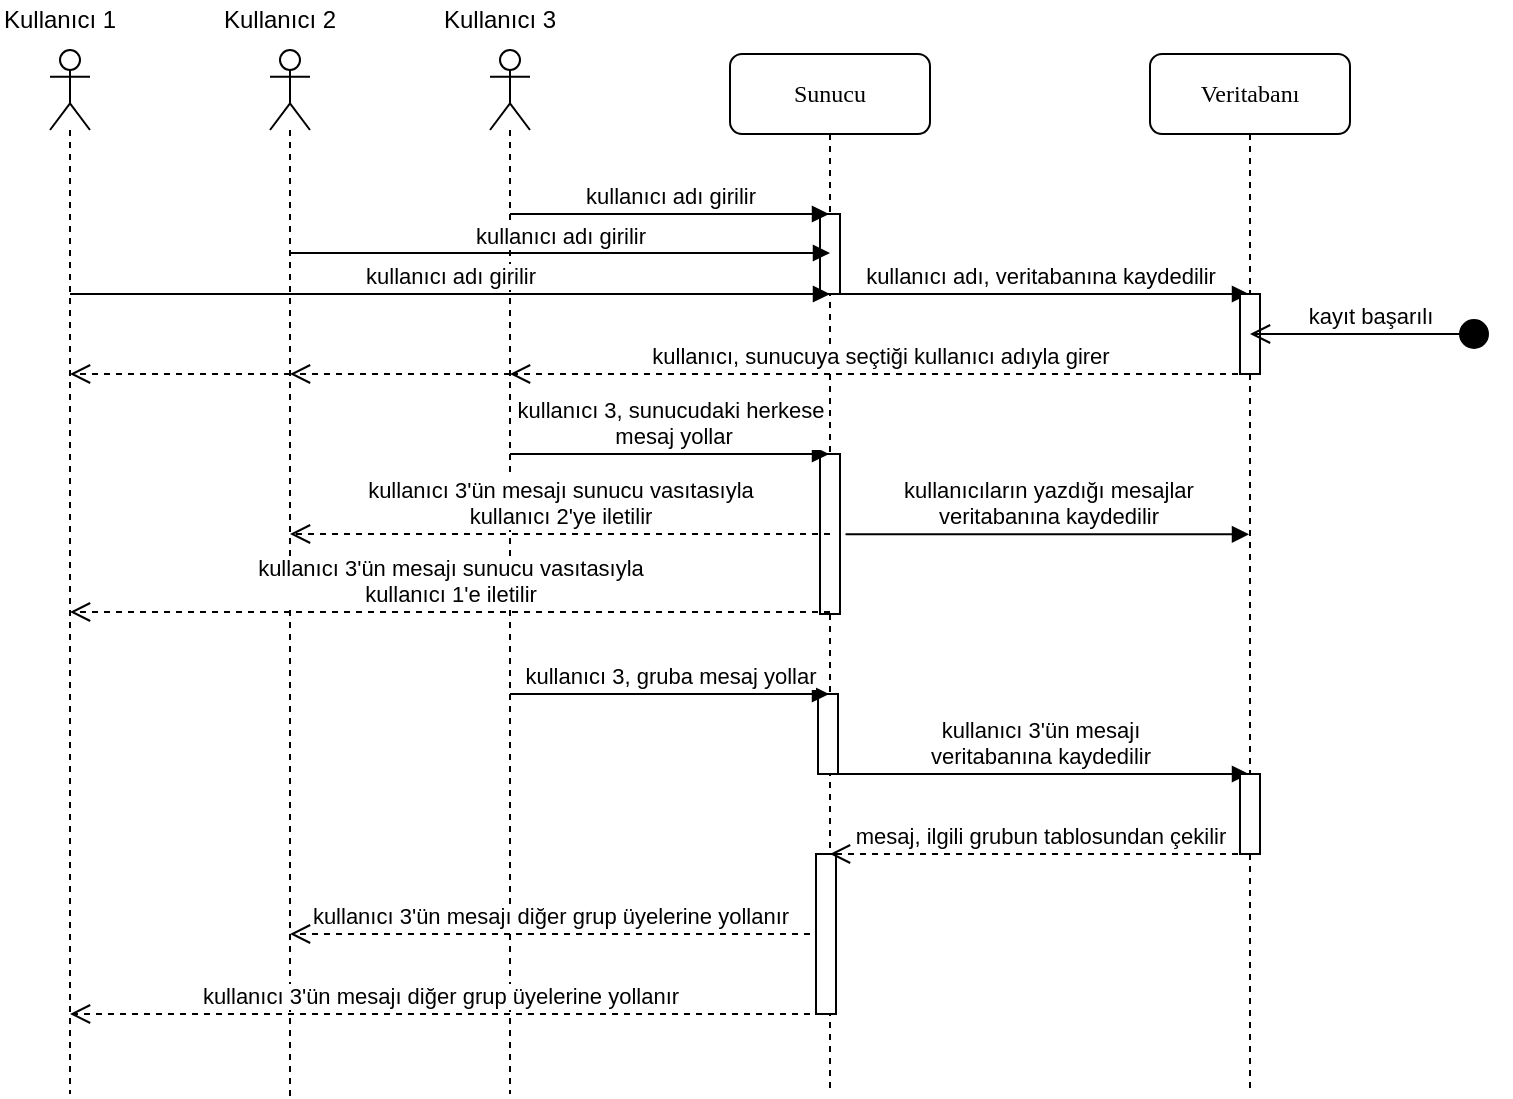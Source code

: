 <mxfile version="10.6.0" type="device"><diagram name="Page-1" id="13e1069c-82ec-6db2-03f1-153e76fe0fe0"><mxGraphModel dx="1114" dy="629" grid="1" gridSize="10" guides="1" tooltips="1" connect="1" arrows="1" fold="1" page="1" pageScale="1" pageWidth="1100" pageHeight="850" background="#ffffff" math="0" shadow="0"><root><mxCell id="0"/><mxCell id="1" parent="0"/><mxCell id="7baba1c4bc27f4b0-2" value="Sunucu" style="shape=umlLifeline;perimeter=lifelinePerimeter;whiteSpace=wrap;html=1;container=1;collapsible=0;recursiveResize=0;outlineConnect=0;rounded=1;shadow=0;comic=0;labelBackgroundColor=none;strokeColor=#000000;strokeWidth=1;fillColor=#FFFFFF;fontFamily=Verdana;fontSize=12;fontColor=#000000;align=center;" parent="1" vertex="1"><mxGeometry x="520" y="80" width="100" height="520" as="geometry"/></mxCell><mxCell id="zQtG4s2aCnLvwvXSyScD-61" value="" style="html=1;points=[];perimeter=orthogonalPerimeter;" vertex="1" parent="7baba1c4bc27f4b0-2"><mxGeometry x="45" y="80" width="10" height="40" as="geometry"/></mxCell><mxCell id="zQtG4s2aCnLvwvXSyScD-62" value="kullanıcı adı, veritabanına kaydedilir" style="html=1;verticalAlign=bottom;endArrow=block;" edge="1" parent="7baba1c4bc27f4b0-2" target="7baba1c4bc27f4b0-3"><mxGeometry width="80" relative="1" as="geometry"><mxPoint x="50" y="120" as="sourcePoint"/><mxPoint x="130" y="120" as="targetPoint"/></mxGeometry></mxCell><mxCell id="zQtG4s2aCnLvwvXSyScD-72" value="" style="html=1;points=[];perimeter=orthogonalPerimeter;" vertex="1" parent="7baba1c4bc27f4b0-2"><mxGeometry x="45" y="200" width="10" height="80" as="geometry"/></mxCell><mxCell id="zQtG4s2aCnLvwvXSyScD-85" value="" style="html=1;points=[];perimeter=orthogonalPerimeter;" vertex="1" parent="7baba1c4bc27f4b0-2"><mxGeometry x="44" y="320" width="10" height="40" as="geometry"/></mxCell><mxCell id="zQtG4s2aCnLvwvXSyScD-86" value="kullanıcı 3'ün mesajı &lt;br&gt;veritabanına kaydedilir&lt;br&gt;" style="html=1;verticalAlign=bottom;endArrow=block;" edge="1" parent="7baba1c4bc27f4b0-2" target="7baba1c4bc27f4b0-3"><mxGeometry width="80" relative="1" as="geometry"><mxPoint x="50" y="360" as="sourcePoint"/><mxPoint x="130" y="360" as="targetPoint"/></mxGeometry></mxCell><mxCell id="zQtG4s2aCnLvwvXSyScD-101" value="" style="html=1;points=[];perimeter=orthogonalPerimeter;" vertex="1" parent="7baba1c4bc27f4b0-2"><mxGeometry x="43" y="400" width="10" height="80" as="geometry"/></mxCell><mxCell id="7baba1c4bc27f4b0-3" value="Veritabanı" style="shape=umlLifeline;perimeter=lifelinePerimeter;whiteSpace=wrap;html=1;container=1;collapsible=0;recursiveResize=0;outlineConnect=0;rounded=1;shadow=0;comic=0;labelBackgroundColor=none;strokeColor=#000000;strokeWidth=1;fillColor=#FFFFFF;fontFamily=Verdana;fontSize=12;fontColor=#000000;align=center;" parent="1" vertex="1"><mxGeometry x="730" y="80" width="100" height="520" as="geometry"/></mxCell><mxCell id="zQtG4s2aCnLvwvXSyScD-63" value="" style="html=1;points=[];perimeter=orthogonalPerimeter;" vertex="1" parent="7baba1c4bc27f4b0-3"><mxGeometry x="45" y="120" width="10" height="40" as="geometry"/></mxCell><mxCell id="zQtG4s2aCnLvwvXSyScD-88" value="" style="html=1;points=[];perimeter=orthogonalPerimeter;" vertex="1" parent="7baba1c4bc27f4b0-3"><mxGeometry x="45" y="360" width="10" height="40" as="geometry"/></mxCell><mxCell id="zQtG4s2aCnLvwvXSyScD-10" value="" style="shape=umlLifeline;participant=umlActor;perimeter=lifelinePerimeter;whiteSpace=wrap;html=1;container=1;collapsible=0;recursiveResize=0;verticalAlign=top;spacingTop=36;labelBackgroundColor=#ffffff;outlineConnect=0;" vertex="1" parent="1"><mxGeometry x="180" y="78" width="20" height="522" as="geometry"/></mxCell><mxCell id="zQtG4s2aCnLvwvXSyScD-44" value="" style="shape=umlLifeline;participant=umlActor;perimeter=lifelinePerimeter;whiteSpace=wrap;html=1;container=1;collapsible=0;recursiveResize=0;verticalAlign=top;spacingTop=36;labelBackgroundColor=#ffffff;outlineConnect=0;" vertex="1" parent="1"><mxGeometry x="290" y="78" width="20" height="523" as="geometry"/></mxCell><mxCell id="zQtG4s2aCnLvwvXSyScD-58" value="" style="shape=umlLifeline;participant=umlActor;perimeter=lifelinePerimeter;whiteSpace=wrap;html=1;container=1;collapsible=0;recursiveResize=0;verticalAlign=top;spacingTop=36;labelBackgroundColor=#ffffff;outlineConnect=0;" vertex="1" parent="1"><mxGeometry x="400" y="78" width="20" height="522" as="geometry"/></mxCell><mxCell id="zQtG4s2aCnLvwvXSyScD-60" value="kullanıcı adı girilir" style="html=1;verticalAlign=bottom;endArrow=block;" edge="1" parent="zQtG4s2aCnLvwvXSyScD-58" target="7baba1c4bc27f4b0-2"><mxGeometry width="80" relative="1" as="geometry"><mxPoint x="10" y="82" as="sourcePoint"/><mxPoint x="90" y="82" as="targetPoint"/></mxGeometry></mxCell><mxCell id="zQtG4s2aCnLvwvXSyScD-71" value="kullanıcı 3, sunucudaki herkese&lt;br&gt;&amp;nbsp;mesaj yollar" style="html=1;verticalAlign=bottom;endArrow=block;" edge="1" parent="zQtG4s2aCnLvwvXSyScD-58" target="7baba1c4bc27f4b0-2"><mxGeometry width="80" relative="1" as="geometry"><mxPoint x="10" y="202" as="sourcePoint"/><mxPoint x="90" y="202" as="targetPoint"/></mxGeometry></mxCell><mxCell id="zQtG4s2aCnLvwvXSyScD-84" value="kullanıcı 3, gruba mesaj yollar" style="html=1;verticalAlign=bottom;endArrow=block;" edge="1" parent="zQtG4s2aCnLvwvXSyScD-58" target="7baba1c4bc27f4b0-2"><mxGeometry width="80" relative="1" as="geometry"><mxPoint x="10" y="322" as="sourcePoint"/><mxPoint x="90" y="322" as="targetPoint"/></mxGeometry></mxCell><mxCell id="zQtG4s2aCnLvwvXSyScD-65" value="kullanıcı, sunucuya seçtiği kullanıcı adıyla girer&lt;br&gt;" style="html=1;verticalAlign=bottom;endArrow=open;dashed=1;endSize=8;" edge="1" parent="1" target="zQtG4s2aCnLvwvXSyScD-58"><mxGeometry relative="1" as="geometry"><mxPoint x="780" y="240" as="sourcePoint"/><mxPoint x="700" y="240" as="targetPoint"/></mxGeometry></mxCell><mxCell id="zQtG4s2aCnLvwvXSyScD-66" value="kullanıcı adı girilir" style="html=1;verticalAlign=bottom;endArrow=block;" edge="1" parent="1" source="zQtG4s2aCnLvwvXSyScD-44"><mxGeometry width="80" relative="1" as="geometry"><mxPoint x="410.5" y="179.5" as="sourcePoint"/><mxPoint x="570" y="179.5" as="targetPoint"/></mxGeometry></mxCell><mxCell id="zQtG4s2aCnLvwvXSyScD-67" value="kullanıcı adı girilir" style="html=1;verticalAlign=bottom;endArrow=block;entryX=0.5;entryY=1;entryDx=0;entryDy=0;entryPerimeter=0;" edge="1" parent="1" source="zQtG4s2aCnLvwvXSyScD-10" target="zQtG4s2aCnLvwvXSyScD-61"><mxGeometry width="80" relative="1" as="geometry"><mxPoint x="309.324" y="189.5" as="sourcePoint"/><mxPoint x="580.0" y="189.5" as="targetPoint"/></mxGeometry></mxCell><mxCell id="zQtG4s2aCnLvwvXSyScD-68" value="" style="html=1;verticalAlign=bottom;endArrow=open;dashed=1;endSize=8;" edge="1" parent="1" target="zQtG4s2aCnLvwvXSyScD-44"><mxGeometry relative="1" as="geometry"><mxPoint x="410" y="240" as="sourcePoint"/><mxPoint x="330" y="240" as="targetPoint"/></mxGeometry></mxCell><mxCell id="zQtG4s2aCnLvwvXSyScD-69" value="" style="html=1;verticalAlign=bottom;endArrow=open;dashed=1;endSize=8;" edge="1" parent="1"><mxGeometry x="-0.273" y="80" relative="1" as="geometry"><mxPoint x="300" y="240" as="sourcePoint"/><mxPoint x="190" y="240" as="targetPoint"/><mxPoint as="offset"/></mxGeometry></mxCell><mxCell id="zQtG4s2aCnLvwvXSyScD-74" value="Kullanıcı 1" style="text;html=1;resizable=0;points=[];autosize=1;align=left;verticalAlign=top;spacingTop=-4;" vertex="1" parent="1"><mxGeometry x="155" y="53" width="70" height="10" as="geometry"/></mxCell><mxCell id="zQtG4s2aCnLvwvXSyScD-75" value="Kullanıcı 2" style="text;html=1;resizable=0;points=[];autosize=1;align=left;verticalAlign=top;spacingTop=-4;" vertex="1" parent="1"><mxGeometry x="265" y="53" width="70" height="10" as="geometry"/></mxCell><mxCell id="zQtG4s2aCnLvwvXSyScD-76" value="Kullanıcı 3&lt;br&gt;" style="text;html=1;resizable=0;points=[];autosize=1;align=left;verticalAlign=top;spacingTop=-4;" vertex="1" parent="1"><mxGeometry x="375" y="53" width="70" height="10" as="geometry"/></mxCell><mxCell id="zQtG4s2aCnLvwvXSyScD-82" value="kullanıcı 3'ün mesajı sunucu vasıtasıyla &lt;br&gt;kullanıcı 2'ye iletilir" style="html=1;verticalAlign=bottom;endArrow=open;dashed=1;endSize=8;" edge="1" parent="1" target="zQtG4s2aCnLvwvXSyScD-44"><mxGeometry relative="1" as="geometry"><mxPoint x="570" y="320" as="sourcePoint"/><mxPoint x="490" y="320" as="targetPoint"/></mxGeometry></mxCell><mxCell id="zQtG4s2aCnLvwvXSyScD-83" value="kullanıcı 3'ün mesajı sunucu vasıtasıyla &lt;br&gt;kullanıcı 1'e iletilir" style="html=1;verticalAlign=bottom;endArrow=open;dashed=1;endSize=8;" edge="1" parent="1" target="zQtG4s2aCnLvwvXSyScD-10"><mxGeometry relative="1" as="geometry"><mxPoint x="570" y="359" as="sourcePoint"/><mxPoint x="309.824" y="359" as="targetPoint"/></mxGeometry></mxCell><mxCell id="zQtG4s2aCnLvwvXSyScD-99" value="mesaj, ilgili grubun tablosundan çekilir" style="html=1;verticalAlign=bottom;endArrow=open;dashed=1;endSize=8;" edge="1" parent="1" target="7baba1c4bc27f4b0-2"><mxGeometry relative="1" as="geometry"><mxPoint x="780" y="480" as="sourcePoint"/><mxPoint x="560" y="480" as="targetPoint"/></mxGeometry></mxCell><mxCell id="zQtG4s2aCnLvwvXSyScD-102" value="kullanıcı 3'ün mesajı diğer grup üyelerine yollanır" style="html=1;verticalAlign=bottom;endArrow=open;dashed=1;endSize=8;" edge="1" parent="1" target="zQtG4s2aCnLvwvXSyScD-44"><mxGeometry relative="1" as="geometry"><mxPoint x="560" y="520" as="sourcePoint"/><mxPoint x="480" y="520" as="targetPoint"/></mxGeometry></mxCell><mxCell id="zQtG4s2aCnLvwvXSyScD-103" value="kullanıcı 3'ün mesajı diğer grup üyelerine yollanır" style="html=1;verticalAlign=bottom;endArrow=open;dashed=1;endSize=8;" edge="1" parent="1" target="zQtG4s2aCnLvwvXSyScD-10"><mxGeometry relative="1" as="geometry"><mxPoint x="560" y="560" as="sourcePoint"/><mxPoint x="480" y="560" as="targetPoint"/></mxGeometry></mxCell><mxCell id="zQtG4s2aCnLvwvXSyScD-107" value="kayıt başarılı" style="html=1;verticalAlign=bottom;startArrow=circle;startFill=1;endArrow=open;startSize=6;endSize=8;" edge="1" parent="1"><mxGeometry width="80" relative="1" as="geometry"><mxPoint x="900" y="220" as="sourcePoint"/><mxPoint x="780" y="220" as="targetPoint"/></mxGeometry></mxCell><mxCell id="zQtG4s2aCnLvwvXSyScD-114" value="kullanıcıların yazdığı mesajlar &lt;br&gt;veritabanına kaydedilir" style="html=1;verticalAlign=bottom;endArrow=block;strokeColor=#000000;exitX=1.277;exitY=0.502;exitDx=0;exitDy=0;exitPerimeter=0;" edge="1" parent="1" source="zQtG4s2aCnLvwvXSyScD-72" target="7baba1c4bc27f4b0-3"><mxGeometry width="80" relative="1" as="geometry"><mxPoint x="573" y="279.5" as="sourcePoint"/><mxPoint x="770" y="320" as="targetPoint"/></mxGeometry></mxCell></root></mxGraphModel></diagram></mxfile>